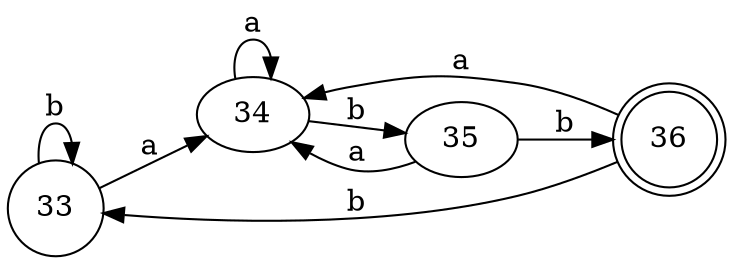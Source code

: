 digraph automata1 {
	rankdir=LR
	33 [label=33 shape=circle]
	36 [label=36 shape=doublecircle]
	33 -> 34 [label=a]
	33 -> 33 [label=b]
	34 -> 34 [label=a]
	34 -> 35 [label=b]
	35 -> 34 [label=a]
	35 -> 36 [label=b]
	36 -> 34 [label=a]
	36 -> 33 [label=b]
}
